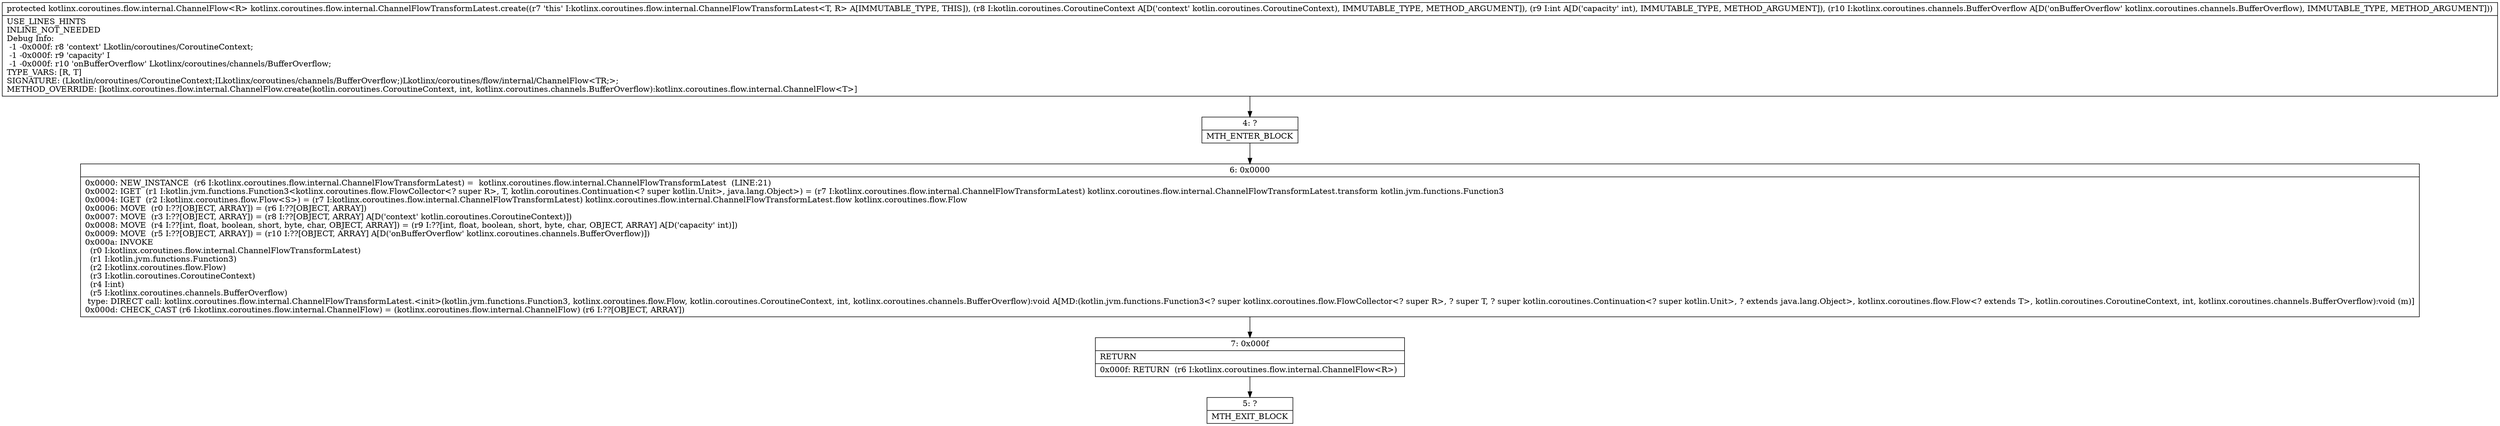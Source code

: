 digraph "CFG forkotlinx.coroutines.flow.internal.ChannelFlowTransformLatest.create(Lkotlin\/coroutines\/CoroutineContext;ILkotlinx\/coroutines\/channels\/BufferOverflow;)Lkotlinx\/coroutines\/flow\/internal\/ChannelFlow;" {
Node_4 [shape=record,label="{4\:\ ?|MTH_ENTER_BLOCK\l}"];
Node_6 [shape=record,label="{6\:\ 0x0000|0x0000: NEW_INSTANCE  (r6 I:kotlinx.coroutines.flow.internal.ChannelFlowTransformLatest) =  kotlinx.coroutines.flow.internal.ChannelFlowTransformLatest  (LINE:21)\l0x0002: IGET  (r1 I:kotlin.jvm.functions.Function3\<kotlinx.coroutines.flow.FlowCollector\<? super R\>, T, kotlin.coroutines.Continuation\<? super kotlin.Unit\>, java.lang.Object\>) = (r7 I:kotlinx.coroutines.flow.internal.ChannelFlowTransformLatest) kotlinx.coroutines.flow.internal.ChannelFlowTransformLatest.transform kotlin.jvm.functions.Function3 \l0x0004: IGET  (r2 I:kotlinx.coroutines.flow.Flow\<S\>) = (r7 I:kotlinx.coroutines.flow.internal.ChannelFlowTransformLatest) kotlinx.coroutines.flow.internal.ChannelFlowTransformLatest.flow kotlinx.coroutines.flow.Flow \l0x0006: MOVE  (r0 I:??[OBJECT, ARRAY]) = (r6 I:??[OBJECT, ARRAY]) \l0x0007: MOVE  (r3 I:??[OBJECT, ARRAY]) = (r8 I:??[OBJECT, ARRAY] A[D('context' kotlin.coroutines.CoroutineContext)]) \l0x0008: MOVE  (r4 I:??[int, float, boolean, short, byte, char, OBJECT, ARRAY]) = (r9 I:??[int, float, boolean, short, byte, char, OBJECT, ARRAY] A[D('capacity' int)]) \l0x0009: MOVE  (r5 I:??[OBJECT, ARRAY]) = (r10 I:??[OBJECT, ARRAY] A[D('onBufferOverflow' kotlinx.coroutines.channels.BufferOverflow)]) \l0x000a: INVOKE  \l  (r0 I:kotlinx.coroutines.flow.internal.ChannelFlowTransformLatest)\l  (r1 I:kotlin.jvm.functions.Function3)\l  (r2 I:kotlinx.coroutines.flow.Flow)\l  (r3 I:kotlin.coroutines.CoroutineContext)\l  (r4 I:int)\l  (r5 I:kotlinx.coroutines.channels.BufferOverflow)\l type: DIRECT call: kotlinx.coroutines.flow.internal.ChannelFlowTransformLatest.\<init\>(kotlin.jvm.functions.Function3, kotlinx.coroutines.flow.Flow, kotlin.coroutines.CoroutineContext, int, kotlinx.coroutines.channels.BufferOverflow):void A[MD:(kotlin.jvm.functions.Function3\<? super kotlinx.coroutines.flow.FlowCollector\<? super R\>, ? super T, ? super kotlin.coroutines.Continuation\<? super kotlin.Unit\>, ? extends java.lang.Object\>, kotlinx.coroutines.flow.Flow\<? extends T\>, kotlin.coroutines.CoroutineContext, int, kotlinx.coroutines.channels.BufferOverflow):void (m)]\l0x000d: CHECK_CAST (r6 I:kotlinx.coroutines.flow.internal.ChannelFlow) = (kotlinx.coroutines.flow.internal.ChannelFlow) (r6 I:??[OBJECT, ARRAY]) \l}"];
Node_7 [shape=record,label="{7\:\ 0x000f|RETURN\l|0x000f: RETURN  (r6 I:kotlinx.coroutines.flow.internal.ChannelFlow\<R\>) \l}"];
Node_5 [shape=record,label="{5\:\ ?|MTH_EXIT_BLOCK\l}"];
MethodNode[shape=record,label="{protected kotlinx.coroutines.flow.internal.ChannelFlow\<R\> kotlinx.coroutines.flow.internal.ChannelFlowTransformLatest.create((r7 'this' I:kotlinx.coroutines.flow.internal.ChannelFlowTransformLatest\<T, R\> A[IMMUTABLE_TYPE, THIS]), (r8 I:kotlin.coroutines.CoroutineContext A[D('context' kotlin.coroutines.CoroutineContext), IMMUTABLE_TYPE, METHOD_ARGUMENT]), (r9 I:int A[D('capacity' int), IMMUTABLE_TYPE, METHOD_ARGUMENT]), (r10 I:kotlinx.coroutines.channels.BufferOverflow A[D('onBufferOverflow' kotlinx.coroutines.channels.BufferOverflow), IMMUTABLE_TYPE, METHOD_ARGUMENT]))  | USE_LINES_HINTS\lINLINE_NOT_NEEDED\lDebug Info:\l  \-1 \-0x000f: r8 'context' Lkotlin\/coroutines\/CoroutineContext;\l  \-1 \-0x000f: r9 'capacity' I\l  \-1 \-0x000f: r10 'onBufferOverflow' Lkotlinx\/coroutines\/channels\/BufferOverflow;\lTYPE_VARS: [R, T]\lSIGNATURE: (Lkotlin\/coroutines\/CoroutineContext;ILkotlinx\/coroutines\/channels\/BufferOverflow;)Lkotlinx\/coroutines\/flow\/internal\/ChannelFlow\<TR;\>;\lMETHOD_OVERRIDE: [kotlinx.coroutines.flow.internal.ChannelFlow.create(kotlin.coroutines.CoroutineContext, int, kotlinx.coroutines.channels.BufferOverflow):kotlinx.coroutines.flow.internal.ChannelFlow\<T\>]\l}"];
MethodNode -> Node_4;Node_4 -> Node_6;
Node_6 -> Node_7;
Node_7 -> Node_5;
}

